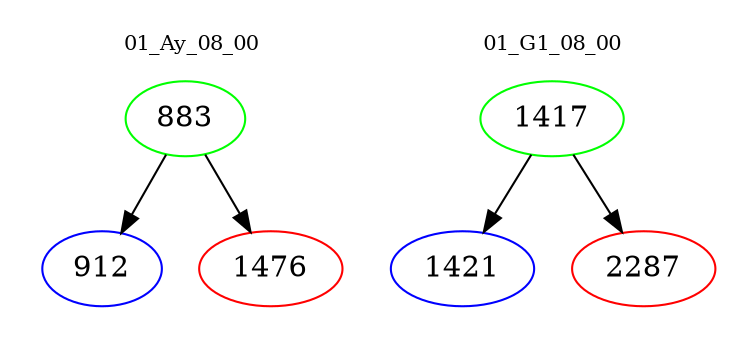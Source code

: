 digraph{
subgraph cluster_0 {
color = white
label = "01_Ay_08_00";
fontsize=10;
T0_883 [label="883", color="green"]
T0_883 -> T0_912 [color="black"]
T0_912 [label="912", color="blue"]
T0_883 -> T0_1476 [color="black"]
T0_1476 [label="1476", color="red"]
}
subgraph cluster_1 {
color = white
label = "01_G1_08_00";
fontsize=10;
T1_1417 [label="1417", color="green"]
T1_1417 -> T1_1421 [color="black"]
T1_1421 [label="1421", color="blue"]
T1_1417 -> T1_2287 [color="black"]
T1_2287 [label="2287", color="red"]
}
}
